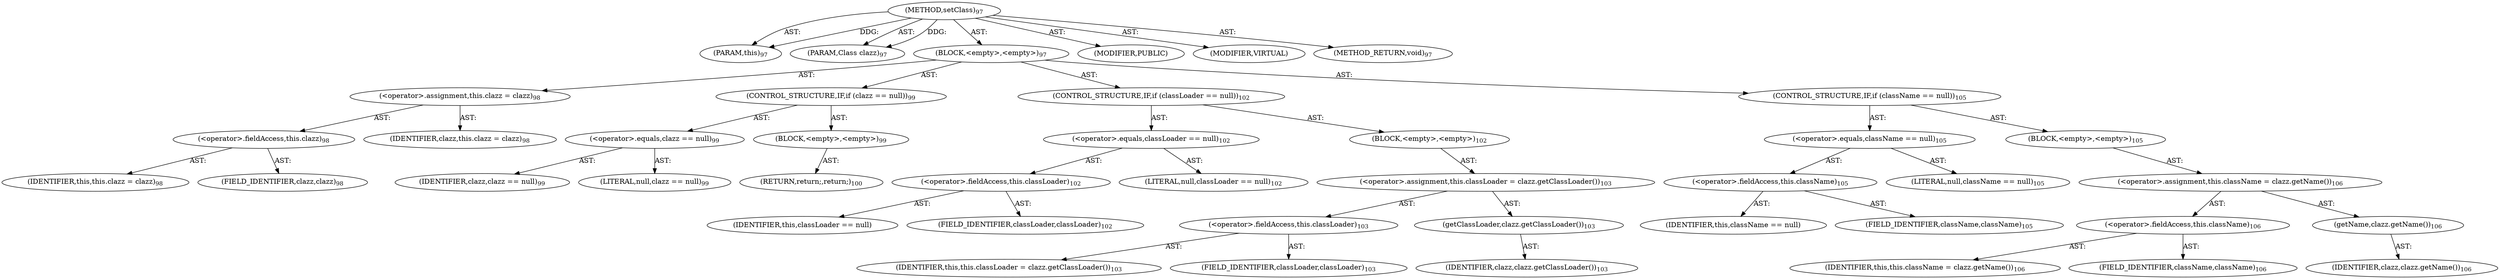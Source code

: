 digraph "setClass" {  
"111669149698" [label = <(METHOD,setClass)<SUB>97</SUB>> ]
"115964116993" [label = <(PARAM,this)<SUB>97</SUB>> ]
"115964117006" [label = <(PARAM,Class clazz)<SUB>97</SUB>> ]
"25769803778" [label = <(BLOCK,&lt;empty&gt;,&lt;empty&gt;)<SUB>97</SUB>> ]
"30064771075" [label = <(&lt;operator&gt;.assignment,this.clazz = clazz)<SUB>98</SUB>> ]
"30064771076" [label = <(&lt;operator&gt;.fieldAccess,this.clazz)<SUB>98</SUB>> ]
"68719476737" [label = <(IDENTIFIER,this,this.clazz = clazz)<SUB>98</SUB>> ]
"55834574850" [label = <(FIELD_IDENTIFIER,clazz,clazz)<SUB>98</SUB>> ]
"68719476765" [label = <(IDENTIFIER,clazz,this.clazz = clazz)<SUB>98</SUB>> ]
"47244640256" [label = <(CONTROL_STRUCTURE,IF,if (clazz == null))<SUB>99</SUB>> ]
"30064771077" [label = <(&lt;operator&gt;.equals,clazz == null)<SUB>99</SUB>> ]
"68719476766" [label = <(IDENTIFIER,clazz,clazz == null)<SUB>99</SUB>> ]
"90194313216" [label = <(LITERAL,null,clazz == null)<SUB>99</SUB>> ]
"25769803779" [label = <(BLOCK,&lt;empty&gt;,&lt;empty&gt;)<SUB>99</SUB>> ]
"146028888065" [label = <(RETURN,return;,return;)<SUB>100</SUB>> ]
"47244640257" [label = <(CONTROL_STRUCTURE,IF,if (classLoader == null))<SUB>102</SUB>> ]
"30064771078" [label = <(&lt;operator&gt;.equals,classLoader == null)<SUB>102</SUB>> ]
"30064771079" [label = <(&lt;operator&gt;.fieldAccess,this.classLoader)<SUB>102</SUB>> ]
"68719476767" [label = <(IDENTIFIER,this,classLoader == null)> ]
"55834574851" [label = <(FIELD_IDENTIFIER,classLoader,classLoader)<SUB>102</SUB>> ]
"90194313217" [label = <(LITERAL,null,classLoader == null)<SUB>102</SUB>> ]
"25769803780" [label = <(BLOCK,&lt;empty&gt;,&lt;empty&gt;)<SUB>102</SUB>> ]
"30064771080" [label = <(&lt;operator&gt;.assignment,this.classLoader = clazz.getClassLoader())<SUB>103</SUB>> ]
"30064771081" [label = <(&lt;operator&gt;.fieldAccess,this.classLoader)<SUB>103</SUB>> ]
"68719476738" [label = <(IDENTIFIER,this,this.classLoader = clazz.getClassLoader())<SUB>103</SUB>> ]
"55834574852" [label = <(FIELD_IDENTIFIER,classLoader,classLoader)<SUB>103</SUB>> ]
"30064771082" [label = <(getClassLoader,clazz.getClassLoader())<SUB>103</SUB>> ]
"68719476768" [label = <(IDENTIFIER,clazz,clazz.getClassLoader())<SUB>103</SUB>> ]
"47244640258" [label = <(CONTROL_STRUCTURE,IF,if (className == null))<SUB>105</SUB>> ]
"30064771083" [label = <(&lt;operator&gt;.equals,className == null)<SUB>105</SUB>> ]
"30064771084" [label = <(&lt;operator&gt;.fieldAccess,this.className)<SUB>105</SUB>> ]
"68719476769" [label = <(IDENTIFIER,this,className == null)> ]
"55834574853" [label = <(FIELD_IDENTIFIER,className,className)<SUB>105</SUB>> ]
"90194313218" [label = <(LITERAL,null,className == null)<SUB>105</SUB>> ]
"25769803781" [label = <(BLOCK,&lt;empty&gt;,&lt;empty&gt;)<SUB>105</SUB>> ]
"30064771085" [label = <(&lt;operator&gt;.assignment,this.className = clazz.getName())<SUB>106</SUB>> ]
"30064771086" [label = <(&lt;operator&gt;.fieldAccess,this.className)<SUB>106</SUB>> ]
"68719476739" [label = <(IDENTIFIER,this,this.className = clazz.getName())<SUB>106</SUB>> ]
"55834574854" [label = <(FIELD_IDENTIFIER,className,className)<SUB>106</SUB>> ]
"30064771087" [label = <(getName,clazz.getName())<SUB>106</SUB>> ]
"68719476770" [label = <(IDENTIFIER,clazz,clazz.getName())<SUB>106</SUB>> ]
"133143986186" [label = <(MODIFIER,PUBLIC)> ]
"133143986187" [label = <(MODIFIER,VIRTUAL)> ]
"128849018882" [label = <(METHOD_RETURN,void)<SUB>97</SUB>> ]
  "111669149698" -> "115964116993"  [ label = "AST: "] 
  "111669149698" -> "115964117006"  [ label = "AST: "] 
  "111669149698" -> "25769803778"  [ label = "AST: "] 
  "111669149698" -> "133143986186"  [ label = "AST: "] 
  "111669149698" -> "133143986187"  [ label = "AST: "] 
  "111669149698" -> "128849018882"  [ label = "AST: "] 
  "25769803778" -> "30064771075"  [ label = "AST: "] 
  "25769803778" -> "47244640256"  [ label = "AST: "] 
  "25769803778" -> "47244640257"  [ label = "AST: "] 
  "25769803778" -> "47244640258"  [ label = "AST: "] 
  "30064771075" -> "30064771076"  [ label = "AST: "] 
  "30064771075" -> "68719476765"  [ label = "AST: "] 
  "30064771076" -> "68719476737"  [ label = "AST: "] 
  "30064771076" -> "55834574850"  [ label = "AST: "] 
  "47244640256" -> "30064771077"  [ label = "AST: "] 
  "47244640256" -> "25769803779"  [ label = "AST: "] 
  "30064771077" -> "68719476766"  [ label = "AST: "] 
  "30064771077" -> "90194313216"  [ label = "AST: "] 
  "25769803779" -> "146028888065"  [ label = "AST: "] 
  "47244640257" -> "30064771078"  [ label = "AST: "] 
  "47244640257" -> "25769803780"  [ label = "AST: "] 
  "30064771078" -> "30064771079"  [ label = "AST: "] 
  "30064771078" -> "90194313217"  [ label = "AST: "] 
  "30064771079" -> "68719476767"  [ label = "AST: "] 
  "30064771079" -> "55834574851"  [ label = "AST: "] 
  "25769803780" -> "30064771080"  [ label = "AST: "] 
  "30064771080" -> "30064771081"  [ label = "AST: "] 
  "30064771080" -> "30064771082"  [ label = "AST: "] 
  "30064771081" -> "68719476738"  [ label = "AST: "] 
  "30064771081" -> "55834574852"  [ label = "AST: "] 
  "30064771082" -> "68719476768"  [ label = "AST: "] 
  "47244640258" -> "30064771083"  [ label = "AST: "] 
  "47244640258" -> "25769803781"  [ label = "AST: "] 
  "30064771083" -> "30064771084"  [ label = "AST: "] 
  "30064771083" -> "90194313218"  [ label = "AST: "] 
  "30064771084" -> "68719476769"  [ label = "AST: "] 
  "30064771084" -> "55834574853"  [ label = "AST: "] 
  "25769803781" -> "30064771085"  [ label = "AST: "] 
  "30064771085" -> "30064771086"  [ label = "AST: "] 
  "30064771085" -> "30064771087"  [ label = "AST: "] 
  "30064771086" -> "68719476739"  [ label = "AST: "] 
  "30064771086" -> "55834574854"  [ label = "AST: "] 
  "30064771087" -> "68719476770"  [ label = "AST: "] 
  "111669149698" -> "115964116993"  [ label = "DDG: "] 
  "111669149698" -> "115964117006"  [ label = "DDG: "] 
}
